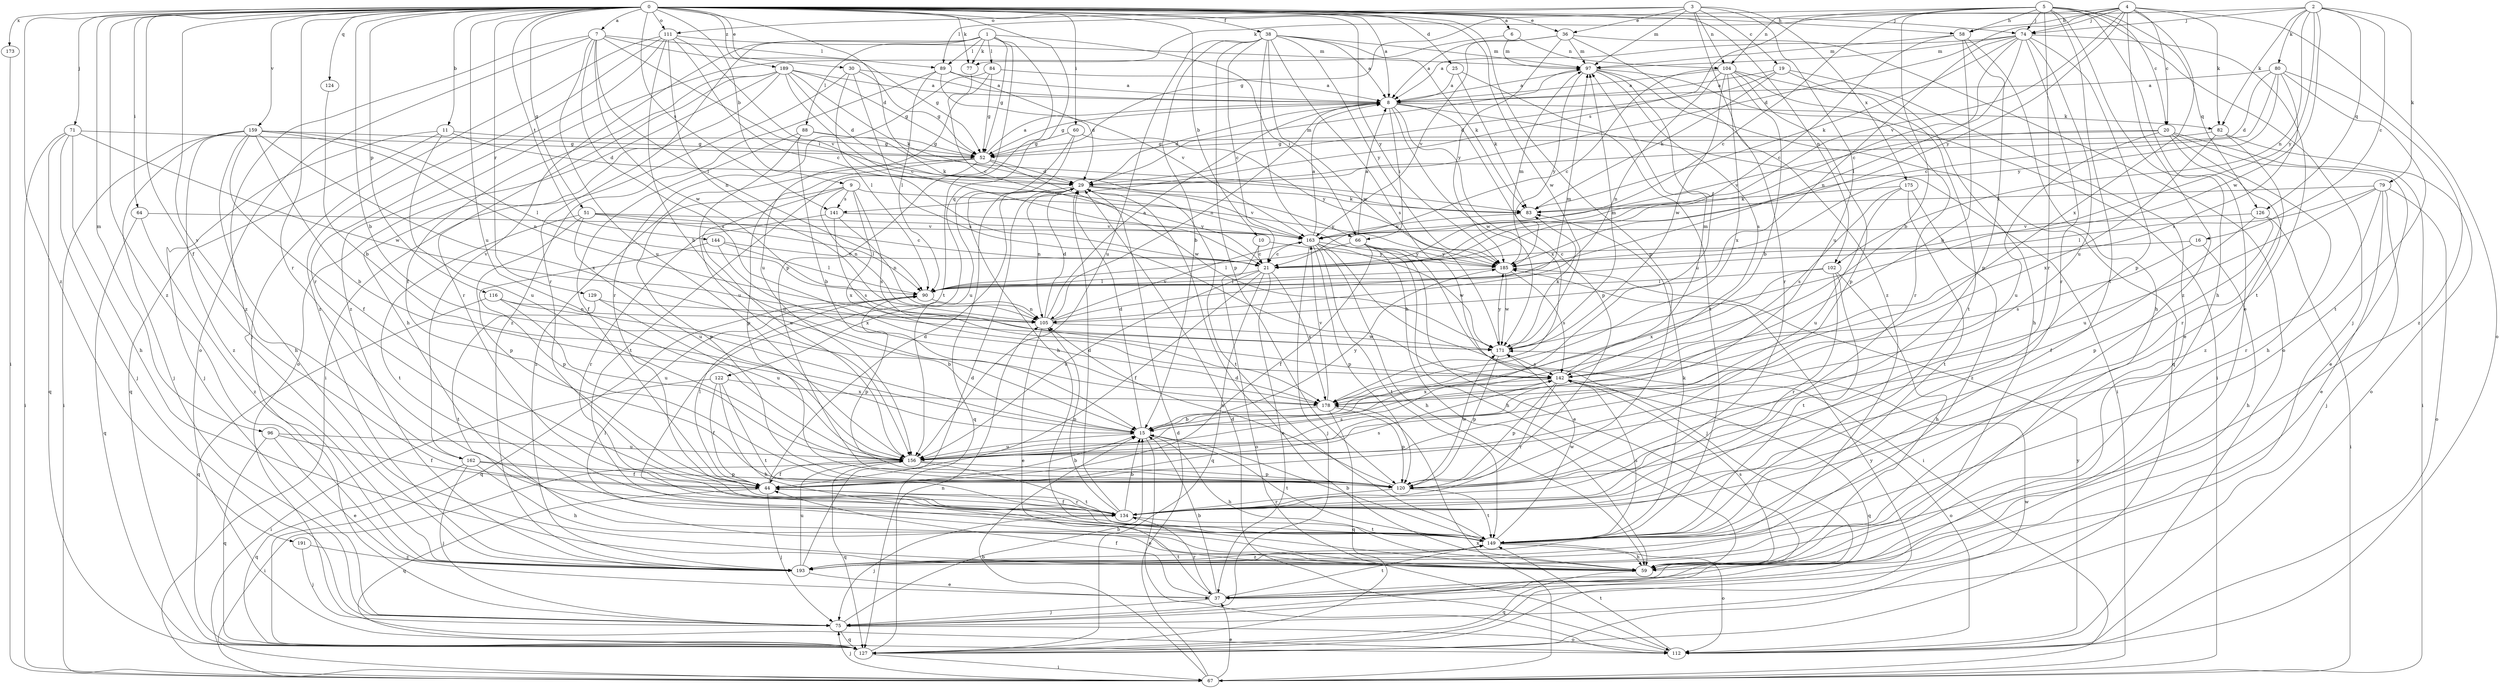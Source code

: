 strict digraph  {
0;
1;
2;
3;
4;
5;
6;
7;
8;
9;
10;
11;
15;
16;
19;
20;
21;
25;
29;
30;
36;
37;
38;
44;
51;
52;
58;
59;
60;
64;
66;
67;
71;
74;
75;
77;
79;
80;
82;
83;
84;
88;
89;
90;
96;
97;
102;
104;
105;
111;
112;
116;
120;
122;
124;
126;
127;
129;
134;
141;
142;
144;
149;
156;
159;
162;
163;
171;
173;
175;
178;
185;
189;
191;
193;
0 -> 6  [label=a];
0 -> 7  [label=a];
0 -> 8  [label=a];
0 -> 9  [label=b];
0 -> 10  [label=b];
0 -> 11  [label=b];
0 -> 15  [label=b];
0 -> 25  [label=d];
0 -> 29  [label=d];
0 -> 30  [label=e];
0 -> 36  [label=e];
0 -> 38  [label=f];
0 -> 44  [label=f];
0 -> 51  [label=g];
0 -> 58  [label=h];
0 -> 60  [label=i];
0 -> 64  [label=i];
0 -> 71  [label=j];
0 -> 74  [label=j];
0 -> 77  [label=k];
0 -> 96  [label=m];
0 -> 102  [label=n];
0 -> 111  [label=o];
0 -> 116  [label=p];
0 -> 120  [label=p];
0 -> 122  [label=q];
0 -> 124  [label=q];
0 -> 129  [label=r];
0 -> 134  [label=r];
0 -> 141  [label=s];
0 -> 144  [label=t];
0 -> 156  [label=u];
0 -> 159  [label=v];
0 -> 162  [label=v];
0 -> 171  [label=w];
0 -> 173  [label=x];
0 -> 185  [label=y];
0 -> 189  [label=z];
0 -> 191  [label=z];
0 -> 193  [label=z];
1 -> 52  [label=g];
1 -> 66  [label=i];
1 -> 77  [label=k];
1 -> 84  [label=l];
1 -> 88  [label=l];
1 -> 89  [label=l];
1 -> 120  [label=p];
1 -> 134  [label=r];
1 -> 149  [label=t];
1 -> 162  [label=v];
2 -> 16  [label=c];
2 -> 74  [label=j];
2 -> 77  [label=k];
2 -> 79  [label=k];
2 -> 80  [label=k];
2 -> 82  [label=k];
2 -> 102  [label=n];
2 -> 126  [label=q];
2 -> 171  [label=w];
2 -> 185  [label=y];
3 -> 19  [label=c];
3 -> 36  [label=e];
3 -> 89  [label=l];
3 -> 97  [label=m];
3 -> 104  [label=n];
3 -> 111  [label=o];
3 -> 156  [label=u];
3 -> 175  [label=x];
3 -> 193  [label=z];
4 -> 20  [label=c];
4 -> 29  [label=d];
4 -> 58  [label=h];
4 -> 74  [label=j];
4 -> 82  [label=k];
4 -> 104  [label=n];
4 -> 112  [label=o];
4 -> 163  [label=v];
4 -> 178  [label=x];
4 -> 185  [label=y];
4 -> 193  [label=z];
5 -> 15  [label=b];
5 -> 20  [label=c];
5 -> 21  [label=c];
5 -> 37  [label=e];
5 -> 52  [label=g];
5 -> 58  [label=h];
5 -> 59  [label=h];
5 -> 74  [label=j];
5 -> 75  [label=j];
5 -> 126  [label=q];
5 -> 134  [label=r];
5 -> 141  [label=s];
5 -> 149  [label=t];
6 -> 97  [label=m];
6 -> 104  [label=n];
6 -> 193  [label=z];
7 -> 52  [label=g];
7 -> 66  [label=i];
7 -> 89  [label=l];
7 -> 90  [label=l];
7 -> 112  [label=o];
7 -> 156  [label=u];
7 -> 171  [label=w];
7 -> 178  [label=x];
7 -> 193  [label=z];
8 -> 29  [label=d];
8 -> 52  [label=g];
8 -> 66  [label=i];
8 -> 67  [label=i];
8 -> 82  [label=k];
8 -> 105  [label=n];
8 -> 120  [label=p];
8 -> 171  [label=w];
8 -> 178  [label=x];
9 -> 105  [label=n];
9 -> 120  [label=p];
9 -> 141  [label=s];
9 -> 142  [label=s];
9 -> 156  [label=u];
9 -> 178  [label=x];
9 -> 185  [label=y];
10 -> 21  [label=c];
10 -> 112  [label=o];
10 -> 185  [label=y];
11 -> 29  [label=d];
11 -> 52  [label=g];
11 -> 75  [label=j];
11 -> 127  [label=q];
11 -> 156  [label=u];
15 -> 29  [label=d];
15 -> 59  [label=h];
15 -> 112  [label=o];
15 -> 149  [label=t];
15 -> 156  [label=u];
15 -> 185  [label=y];
16 -> 21  [label=c];
16 -> 59  [label=h];
16 -> 142  [label=s];
19 -> 8  [label=a];
19 -> 29  [label=d];
19 -> 37  [label=e];
19 -> 59  [label=h];
19 -> 83  [label=k];
20 -> 37  [label=e];
20 -> 52  [label=g];
20 -> 59  [label=h];
20 -> 67  [label=i];
20 -> 156  [label=u];
20 -> 163  [label=v];
20 -> 193  [label=z];
21 -> 37  [label=e];
21 -> 44  [label=f];
21 -> 90  [label=l];
21 -> 127  [label=q];
21 -> 156  [label=u];
21 -> 178  [label=x];
25 -> 8  [label=a];
25 -> 83  [label=k];
25 -> 149  [label=t];
29 -> 83  [label=k];
29 -> 97  [label=m];
29 -> 105  [label=n];
29 -> 127  [label=q];
29 -> 149  [label=t];
29 -> 163  [label=v];
30 -> 8  [label=a];
30 -> 52  [label=g];
30 -> 67  [label=i];
30 -> 90  [label=l];
30 -> 142  [label=s];
36 -> 8  [label=a];
36 -> 97  [label=m];
36 -> 112  [label=o];
36 -> 134  [label=r];
36 -> 163  [label=v];
36 -> 185  [label=y];
37 -> 15  [label=b];
37 -> 44  [label=f];
37 -> 75  [label=j];
37 -> 134  [label=r];
37 -> 149  [label=t];
38 -> 8  [label=a];
38 -> 15  [label=b];
38 -> 21  [label=c];
38 -> 59  [label=h];
38 -> 83  [label=k];
38 -> 97  [label=m];
38 -> 120  [label=p];
38 -> 142  [label=s];
38 -> 156  [label=u];
38 -> 171  [label=w];
38 -> 185  [label=y];
44 -> 15  [label=b];
44 -> 29  [label=d];
44 -> 75  [label=j];
44 -> 90  [label=l];
44 -> 127  [label=q];
44 -> 134  [label=r];
44 -> 142  [label=s];
51 -> 21  [label=c];
51 -> 90  [label=l];
51 -> 120  [label=p];
51 -> 149  [label=t];
51 -> 156  [label=u];
51 -> 163  [label=v];
52 -> 8  [label=a];
52 -> 29  [label=d];
52 -> 120  [label=p];
52 -> 149  [label=t];
52 -> 171  [label=w];
52 -> 193  [label=z];
58 -> 15  [label=b];
58 -> 21  [label=c];
58 -> 59  [label=h];
58 -> 97  [label=m];
58 -> 120  [label=p];
59 -> 29  [label=d];
59 -> 90  [label=l];
59 -> 127  [label=q];
59 -> 142  [label=s];
60 -> 52  [label=g];
60 -> 59  [label=h];
60 -> 156  [label=u];
60 -> 185  [label=y];
64 -> 127  [label=q];
64 -> 163  [label=v];
64 -> 193  [label=z];
66 -> 8  [label=a];
66 -> 37  [label=e];
66 -> 44  [label=f];
66 -> 59  [label=h];
66 -> 75  [label=j];
66 -> 90  [label=l];
66 -> 185  [label=y];
67 -> 15  [label=b];
67 -> 29  [label=d];
67 -> 37  [label=e];
67 -> 75  [label=j];
67 -> 178  [label=x];
71 -> 52  [label=g];
71 -> 59  [label=h];
71 -> 67  [label=i];
71 -> 75  [label=j];
71 -> 127  [label=q];
71 -> 171  [label=w];
74 -> 8  [label=a];
74 -> 21  [label=c];
74 -> 83  [label=k];
74 -> 90  [label=l];
74 -> 97  [label=m];
74 -> 105  [label=n];
74 -> 120  [label=p];
74 -> 134  [label=r];
74 -> 149  [label=t];
74 -> 156  [label=u];
75 -> 15  [label=b];
75 -> 112  [label=o];
75 -> 127  [label=q];
77 -> 21  [label=c];
79 -> 37  [label=e];
79 -> 75  [label=j];
79 -> 83  [label=k];
79 -> 90  [label=l];
79 -> 112  [label=o];
79 -> 134  [label=r];
79 -> 156  [label=u];
80 -> 8  [label=a];
80 -> 21  [label=c];
80 -> 29  [label=d];
80 -> 142  [label=s];
80 -> 149  [label=t];
80 -> 185  [label=y];
80 -> 193  [label=z];
82 -> 52  [label=g];
82 -> 112  [label=o];
82 -> 134  [label=r];
82 -> 178  [label=x];
83 -> 163  [label=v];
84 -> 8  [label=a];
84 -> 52  [label=g];
84 -> 134  [label=r];
84 -> 156  [label=u];
88 -> 15  [label=b];
88 -> 44  [label=f];
88 -> 52  [label=g];
88 -> 83  [label=k];
88 -> 156  [label=u];
89 -> 8  [label=a];
89 -> 29  [label=d];
89 -> 90  [label=l];
89 -> 163  [label=v];
89 -> 193  [label=z];
90 -> 105  [label=n];
90 -> 120  [label=p];
90 -> 127  [label=q];
96 -> 37  [label=e];
96 -> 44  [label=f];
96 -> 127  [label=q];
96 -> 156  [label=u];
97 -> 8  [label=a];
97 -> 67  [label=i];
97 -> 127  [label=q];
97 -> 142  [label=s];
97 -> 156  [label=u];
97 -> 185  [label=y];
102 -> 59  [label=h];
102 -> 90  [label=l];
102 -> 134  [label=r];
102 -> 149  [label=t];
102 -> 178  [label=x];
104 -> 8  [label=a];
104 -> 15  [label=b];
104 -> 21  [label=c];
104 -> 105  [label=n];
104 -> 120  [label=p];
104 -> 134  [label=r];
104 -> 149  [label=t];
104 -> 171  [label=w];
104 -> 178  [label=x];
105 -> 8  [label=a];
105 -> 29  [label=d];
105 -> 37  [label=e];
105 -> 97  [label=m];
105 -> 163  [label=v];
105 -> 171  [label=w];
111 -> 15  [label=b];
111 -> 21  [label=c];
111 -> 75  [label=j];
111 -> 97  [label=m];
111 -> 105  [label=n];
111 -> 134  [label=r];
111 -> 163  [label=v];
111 -> 193  [label=z];
112 -> 29  [label=d];
112 -> 149  [label=t];
112 -> 185  [label=y];
116 -> 15  [label=b];
116 -> 105  [label=n];
116 -> 127  [label=q];
116 -> 156  [label=u];
120 -> 105  [label=n];
120 -> 134  [label=r];
120 -> 149  [label=t];
120 -> 171  [label=w];
122 -> 44  [label=f];
122 -> 59  [label=h];
122 -> 67  [label=i];
122 -> 149  [label=t];
122 -> 178  [label=x];
124 -> 15  [label=b];
126 -> 44  [label=f];
126 -> 67  [label=i];
126 -> 120  [label=p];
126 -> 163  [label=v];
127 -> 67  [label=i];
127 -> 105  [label=n];
127 -> 171  [label=w];
127 -> 185  [label=y];
129 -> 105  [label=n];
129 -> 149  [label=t];
129 -> 156  [label=u];
134 -> 15  [label=b];
134 -> 29  [label=d];
134 -> 44  [label=f];
134 -> 75  [label=j];
134 -> 105  [label=n];
134 -> 149  [label=t];
141 -> 105  [label=n];
141 -> 134  [label=r];
141 -> 142  [label=s];
141 -> 163  [label=v];
142 -> 97  [label=m];
142 -> 112  [label=o];
142 -> 120  [label=p];
142 -> 127  [label=q];
142 -> 134  [label=r];
142 -> 178  [label=x];
144 -> 21  [label=c];
144 -> 90  [label=l];
144 -> 120  [label=p];
144 -> 178  [label=x];
149 -> 15  [label=b];
149 -> 59  [label=h];
149 -> 83  [label=k];
149 -> 112  [label=o];
149 -> 142  [label=s];
149 -> 171  [label=w];
149 -> 193  [label=z];
156 -> 44  [label=f];
156 -> 67  [label=i];
156 -> 120  [label=p];
156 -> 127  [label=q];
156 -> 142  [label=s];
156 -> 149  [label=t];
159 -> 15  [label=b];
159 -> 44  [label=f];
159 -> 52  [label=g];
159 -> 59  [label=h];
159 -> 67  [label=i];
159 -> 75  [label=j];
159 -> 90  [label=l];
159 -> 105  [label=n];
159 -> 178  [label=x];
159 -> 193  [label=z];
162 -> 44  [label=f];
162 -> 59  [label=h];
162 -> 75  [label=j];
162 -> 120  [label=p];
162 -> 127  [label=q];
163 -> 8  [label=a];
163 -> 21  [label=c];
163 -> 59  [label=h];
163 -> 67  [label=i];
163 -> 75  [label=j];
163 -> 120  [label=p];
163 -> 149  [label=t];
163 -> 171  [label=w];
163 -> 185  [label=y];
171 -> 83  [label=k];
171 -> 97  [label=m];
171 -> 120  [label=p];
171 -> 142  [label=s];
171 -> 185  [label=y];
173 -> 67  [label=i];
175 -> 83  [label=k];
175 -> 142  [label=s];
175 -> 149  [label=t];
175 -> 156  [label=u];
175 -> 193  [label=z];
178 -> 15  [label=b];
178 -> 120  [label=p];
178 -> 127  [label=q];
178 -> 163  [label=v];
185 -> 90  [label=l];
185 -> 97  [label=m];
185 -> 142  [label=s];
185 -> 171  [label=w];
189 -> 8  [label=a];
189 -> 21  [label=c];
189 -> 29  [label=d];
189 -> 44  [label=f];
189 -> 52  [label=g];
189 -> 59  [label=h];
189 -> 83  [label=k];
189 -> 112  [label=o];
189 -> 134  [label=r];
191 -> 75  [label=j];
191 -> 193  [label=z];
193 -> 29  [label=d];
193 -> 37  [label=e];
193 -> 149  [label=t];
193 -> 156  [label=u];
}
